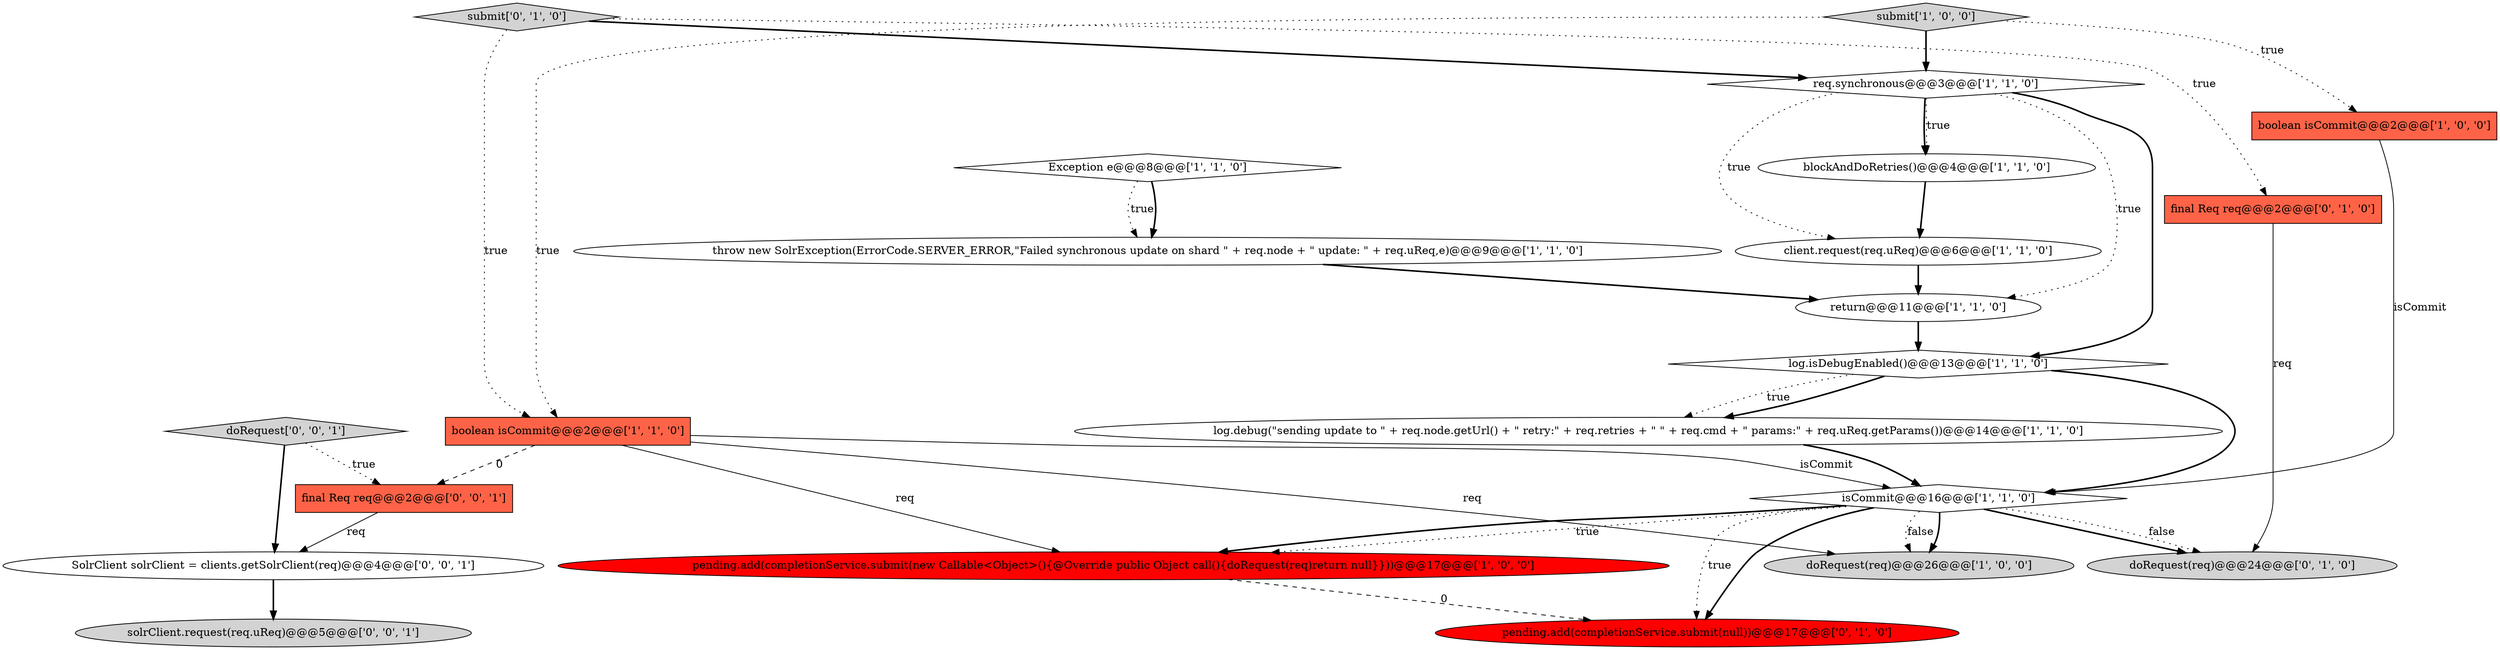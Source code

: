 digraph {
0 [style = filled, label = "boolean isCommit@@@2@@@['1', '0', '0']", fillcolor = tomato, shape = box image = "AAA0AAABBB1BBB"];
18 [style = filled, label = "doRequest['0', '0', '1']", fillcolor = lightgray, shape = diamond image = "AAA0AAABBB3BBB"];
19 [style = filled, label = "SolrClient solrClient = clients.getSolrClient(req)@@@4@@@['0', '0', '1']", fillcolor = white, shape = ellipse image = "AAA0AAABBB3BBB"];
1 [style = filled, label = "req.synchronous@@@3@@@['1', '1', '0']", fillcolor = white, shape = diamond image = "AAA0AAABBB1BBB"];
15 [style = filled, label = "pending.add(completionService.submit(null))@@@17@@@['0', '1', '0']", fillcolor = red, shape = ellipse image = "AAA1AAABBB2BBB"];
11 [style = filled, label = "Exception e@@@8@@@['1', '1', '0']", fillcolor = white, shape = diamond image = "AAA0AAABBB1BBB"];
16 [style = filled, label = "submit['0', '1', '0']", fillcolor = lightgray, shape = diamond image = "AAA0AAABBB2BBB"];
13 [style = filled, label = "isCommit@@@16@@@['1', '1', '0']", fillcolor = white, shape = diamond image = "AAA0AAABBB1BBB"];
4 [style = filled, label = "blockAndDoRetries()@@@4@@@['1', '1', '0']", fillcolor = white, shape = ellipse image = "AAA0AAABBB1BBB"];
8 [style = filled, label = "client.request(req.uReq)@@@6@@@['1', '1', '0']", fillcolor = white, shape = ellipse image = "AAA0AAABBB1BBB"];
7 [style = filled, label = "doRequest(req)@@@26@@@['1', '0', '0']", fillcolor = lightgray, shape = ellipse image = "AAA0AAABBB1BBB"];
10 [style = filled, label = "submit['1', '0', '0']", fillcolor = lightgray, shape = diamond image = "AAA0AAABBB1BBB"];
17 [style = filled, label = "doRequest(req)@@@24@@@['0', '1', '0']", fillcolor = lightgray, shape = ellipse image = "AAA0AAABBB2BBB"];
5 [style = filled, label = "return@@@11@@@['1', '1', '0']", fillcolor = white, shape = ellipse image = "AAA0AAABBB1BBB"];
3 [style = filled, label = "pending.add(completionService.submit(new Callable<Object>(){@Override public Object call(){doRequest(req)return null}}))@@@17@@@['1', '0', '0']", fillcolor = red, shape = ellipse image = "AAA1AAABBB1BBB"];
6 [style = filled, label = "log.isDebugEnabled()@@@13@@@['1', '1', '0']", fillcolor = white, shape = diamond image = "AAA0AAABBB1BBB"];
20 [style = filled, label = "final Req req@@@2@@@['0', '0', '1']", fillcolor = tomato, shape = box image = "AAA0AAABBB3BBB"];
14 [style = filled, label = "final Req req@@@2@@@['0', '1', '0']", fillcolor = tomato, shape = box image = "AAA0AAABBB2BBB"];
9 [style = filled, label = "log.debug(\"sending update to \" + req.node.getUrl() + \" retry:\" + req.retries + \" \" + req.cmd + \" params:\" + req.uReq.getParams())@@@14@@@['1', '1', '0']", fillcolor = white, shape = ellipse image = "AAA0AAABBB1BBB"];
12 [style = filled, label = "throw new SolrException(ErrorCode.SERVER_ERROR,\"Failed synchronous update on shard \" + req.node + \" update: \" + req.uReq,e)@@@9@@@['1', '1', '0']", fillcolor = white, shape = ellipse image = "AAA0AAABBB1BBB"];
21 [style = filled, label = "solrClient.request(req.uReq)@@@5@@@['0', '0', '1']", fillcolor = lightgray, shape = ellipse image = "AAA0AAABBB3BBB"];
2 [style = filled, label = "boolean isCommit@@@2@@@['1', '1', '0']", fillcolor = tomato, shape = box image = "AAA0AAABBB1BBB"];
1->4 [style = bold, label=""];
16->2 [style = dotted, label="true"];
2->20 [style = dashed, label="0"];
12->5 [style = bold, label=""];
13->3 [style = dotted, label="true"];
11->12 [style = dotted, label="true"];
18->19 [style = bold, label=""];
11->12 [style = bold, label=""];
1->4 [style = dotted, label="true"];
18->20 [style = dotted, label="true"];
2->7 [style = solid, label="req"];
20->19 [style = solid, label="req"];
13->17 [style = bold, label=""];
1->6 [style = bold, label=""];
5->6 [style = bold, label=""];
8->5 [style = bold, label=""];
13->3 [style = bold, label=""];
6->9 [style = dotted, label="true"];
10->2 [style = dotted, label="true"];
13->17 [style = dotted, label="false"];
16->1 [style = bold, label=""];
13->7 [style = bold, label=""];
6->13 [style = bold, label=""];
16->14 [style = dotted, label="true"];
1->8 [style = dotted, label="true"];
0->13 [style = solid, label="isCommit"];
14->17 [style = solid, label="req"];
9->13 [style = bold, label=""];
3->15 [style = dashed, label="0"];
10->0 [style = dotted, label="true"];
4->8 [style = bold, label=""];
13->15 [style = dotted, label="true"];
13->15 [style = bold, label=""];
6->9 [style = bold, label=""];
10->1 [style = bold, label=""];
2->3 [style = solid, label="req"];
1->5 [style = dotted, label="true"];
13->7 [style = dotted, label="false"];
2->13 [style = solid, label="isCommit"];
19->21 [style = bold, label=""];
}
